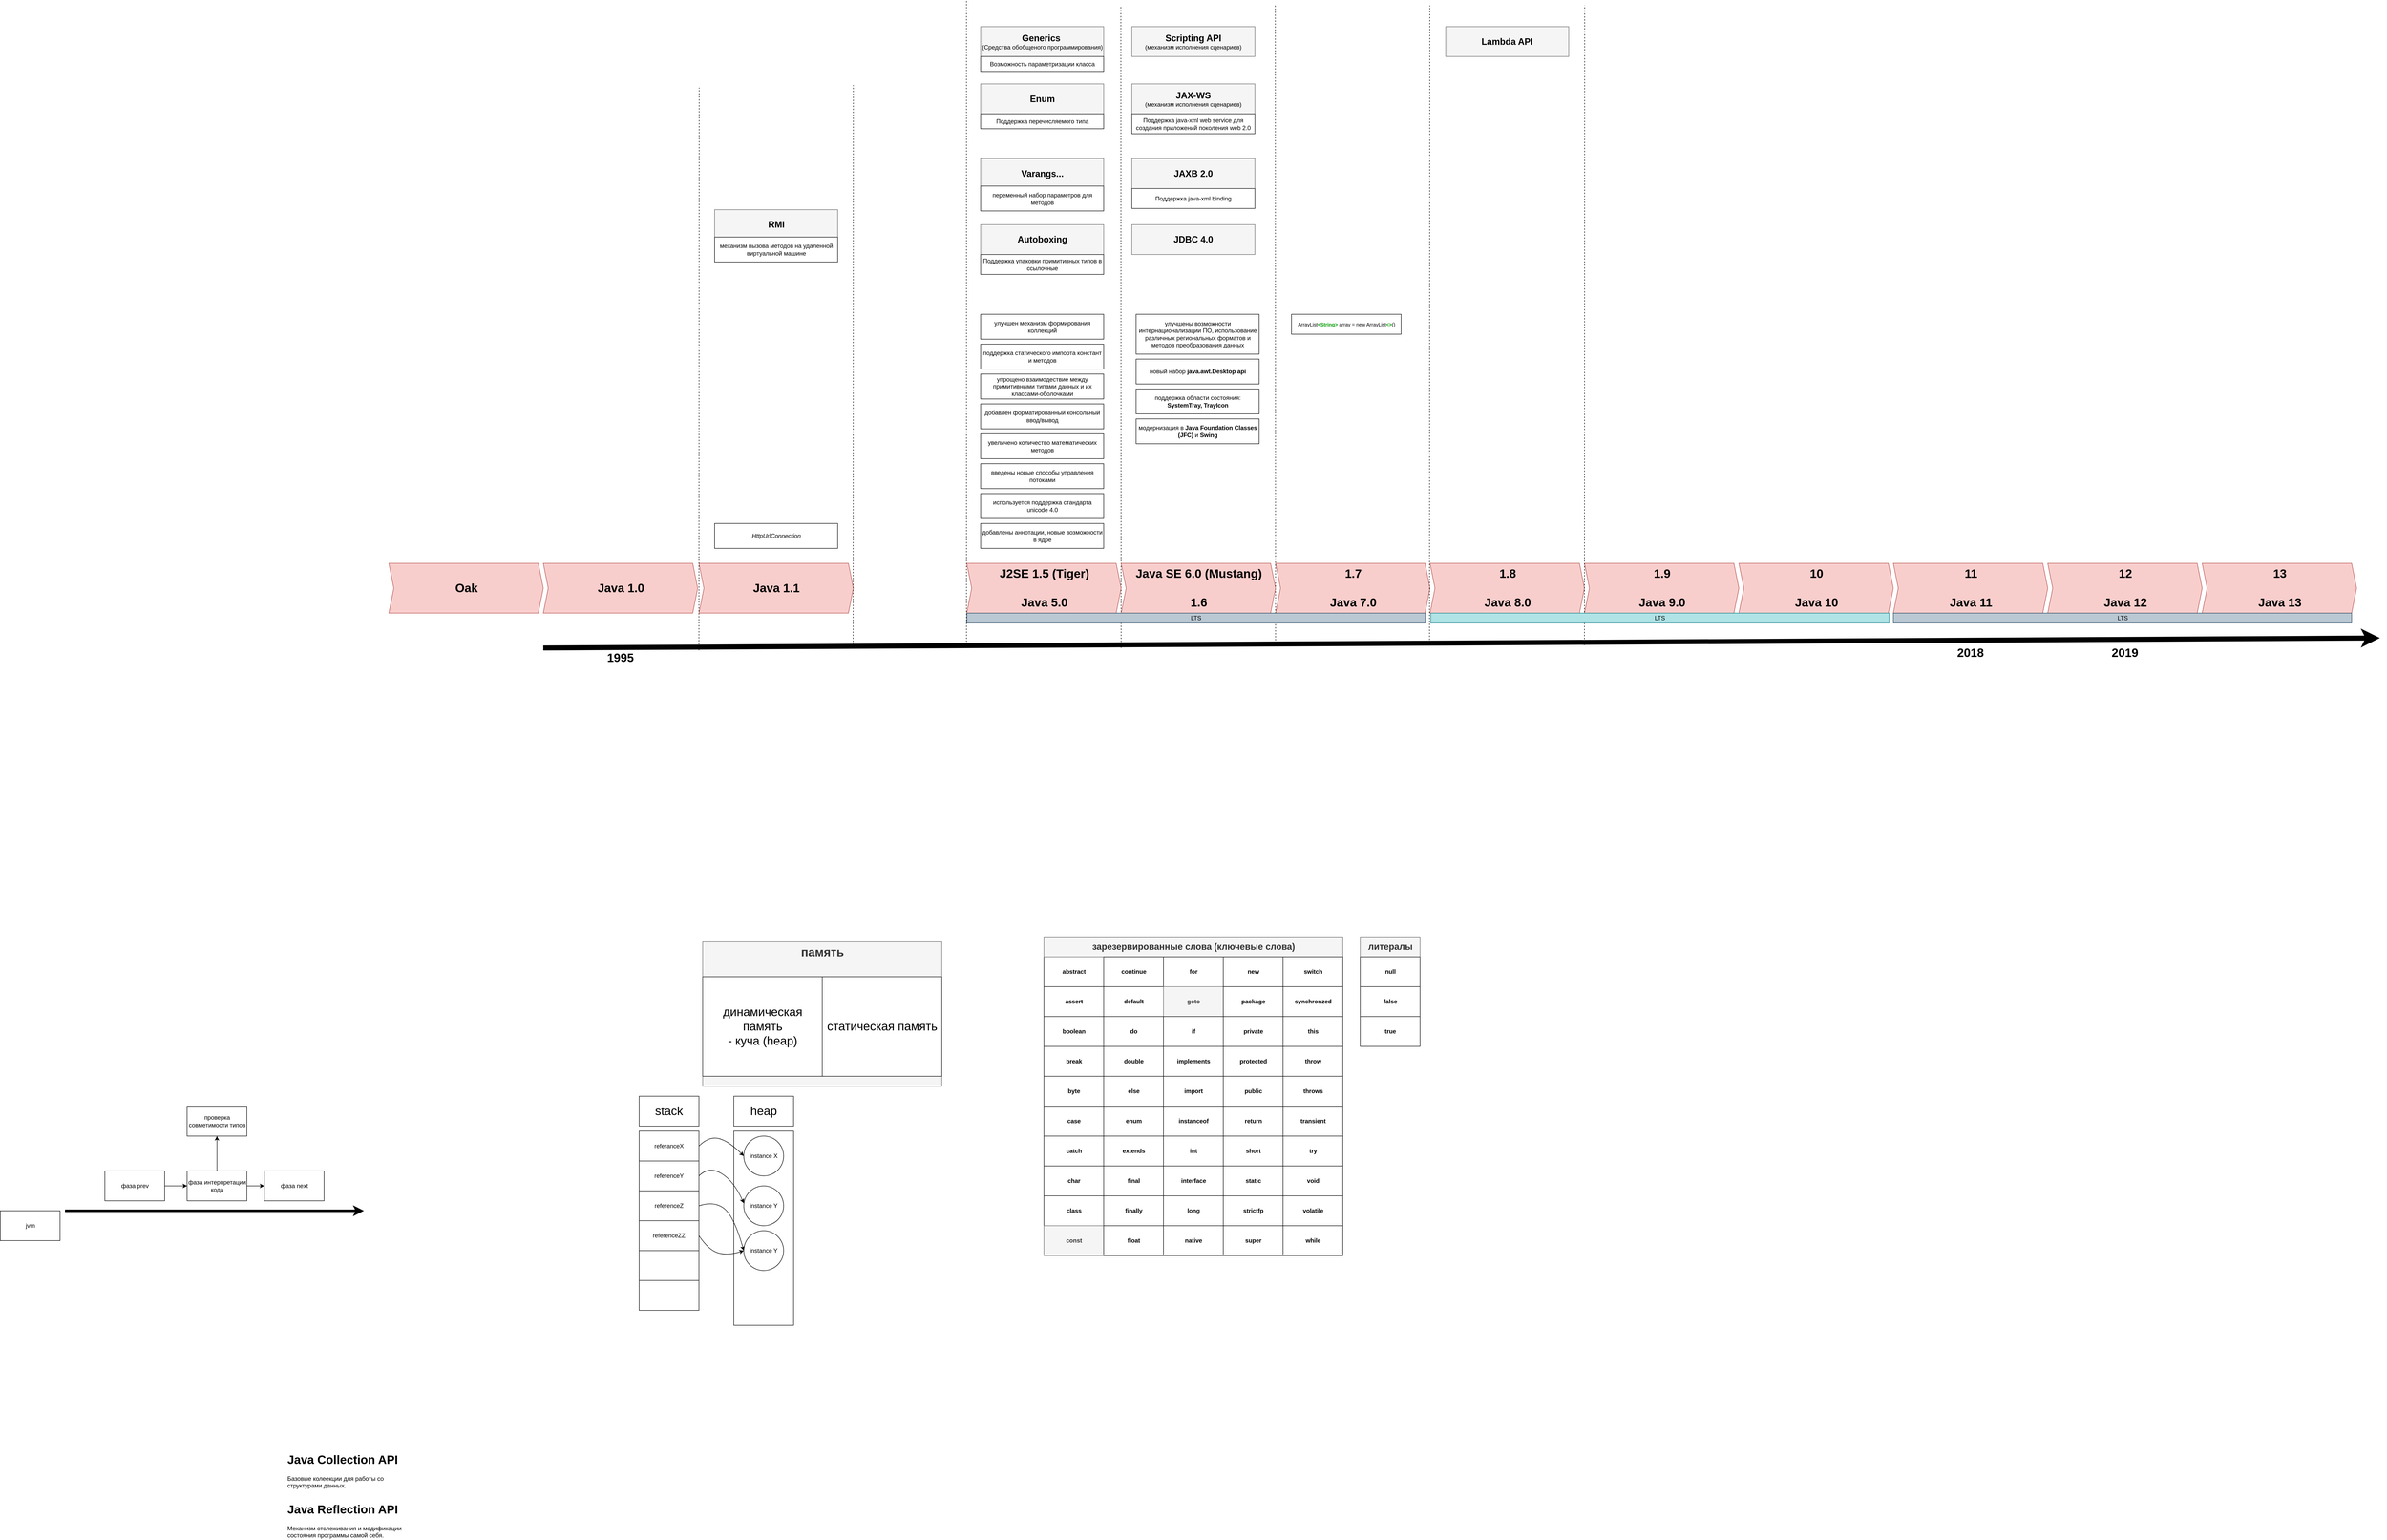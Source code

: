 <mxfile version="10.5.9" type="github"><diagram id="8mum04btYq3lRcXDiM72" name="Page-1"><mxGraphModel dx="4261" dy="2269" grid="1" gridSize="10" guides="1" tooltips="1" connect="1" arrows="1" fold="1" page="1" pageScale="1" pageWidth="1100" pageHeight="850" math="0" shadow="0"><root><mxCell id="0"/><mxCell id="1" parent="0"/><mxCell id="5FjecmDi3CrGirXXyPvW-1" value="&lt;font style=&quot;font-size: 18px&quot;&gt;&lt;b&gt;Generics&lt;/b&gt;&amp;nbsp;&lt;/font&gt;&lt;div&gt;(Средства обобщеного программирования)&lt;/div&gt;" style="rounded=0;whiteSpace=wrap;html=1;fontSize=12;fillColor=#f5f5f5;strokeColor=#666666;" parent="1" vertex="1"><mxGeometry x="-1123.5" y="-1597.5" width="247" height="60" as="geometry"/></mxCell><mxCell id="5FjecmDi3CrGirXXyPvW-2" value="Java 1.0" style="html=1;shadow=0;dashed=0;align=center;verticalAlign=middle;shape=mxgraph.arrows2.arrow;dy=0;dx=10;notch=10;fontSize=24;fillColor=#f8cecc;strokeColor=#b85450;fontStyle=1" parent="1" vertex="1"><mxGeometry x="-2001.5" y="-520" width="310" height="100" as="geometry"/></mxCell><mxCell id="5FjecmDi3CrGirXXyPvW-3" value="1.7&lt;div&gt;&lt;font style=&quot;font-size: 24px&quot;&gt;&lt;br&gt;&lt;/font&gt;&lt;/div&gt;&lt;div&gt;&lt;font style=&quot;font-size: 24px&quot;&gt;Java 7.0&lt;/font&gt;&lt;/div&gt;" style="html=1;shadow=0;dashed=0;align=center;verticalAlign=middle;shape=mxgraph.arrows2.arrow;dy=0;dx=10;notch=10;fontSize=24;fillColor=#f8cecc;strokeColor=#b85450;fontStyle=1" parent="1" vertex="1"><mxGeometry x="-531.5" y="-520" width="310" height="100" as="geometry"/></mxCell><mxCell id="5FjecmDi3CrGirXXyPvW-4" value="1.8&lt;div&gt;&lt;font style=&quot;font-size: 24px&quot;&gt;&lt;br&gt;&lt;/font&gt;&lt;/div&gt;&lt;div&gt;&lt;font style=&quot;font-size: 24px&quot;&gt;Java 8.0&lt;/font&gt;&lt;/div&gt;" style="html=1;shadow=0;dashed=0;align=center;verticalAlign=middle;shape=mxgraph.arrows2.arrow;dy=0;dx=10;notch=10;fontSize=24;fillColor=#f8cecc;strokeColor=#b85450;fontStyle=1" parent="1" vertex="1"><mxGeometry x="-221.5" y="-520" width="310" height="100" as="geometry"/></mxCell><mxCell id="5FjecmDi3CrGirXXyPvW-5" value="1.9&lt;div&gt;&lt;font style=&quot;font-size: 24px&quot;&gt;&lt;br&gt;&lt;/font&gt;&lt;/div&gt;&lt;div&gt;&lt;font style=&quot;font-size: 24px&quot;&gt;Java 9.0&lt;/font&gt;&lt;/div&gt;" style="html=1;shadow=0;dashed=0;align=center;verticalAlign=middle;shape=mxgraph.arrows2.arrow;dy=0;dx=10;notch=10;fontSize=24;fillColor=#f8cecc;strokeColor=#b85450;fontStyle=1" parent="1" vertex="1"><mxGeometry x="88.5" y="-520" width="310" height="100" as="geometry"/></mxCell><mxCell id="5FjecmDi3CrGirXXyPvW-6" value="&lt;span style=&quot;font-size: 10px&quot;&gt;ArrayList&lt;u&gt;&lt;b&gt;&lt;font color=&quot;#009900&quot;&gt;&amp;lt;String&amp;gt;&lt;/font&gt;&lt;/b&gt;&lt;/u&gt; array = new ArrayList&lt;u&gt;&lt;b&gt;&lt;font color=&quot;#009900&quot;&gt;&amp;lt;&amp;gt;&lt;/font&gt;&lt;/b&gt;&lt;/u&gt;()&lt;/span&gt;" style="rounded=0;whiteSpace=wrap;html=1;fontSize=6;fillColor=#ffffff;strokeColor=#000000;" parent="1" vertex="1"><mxGeometry x="-499.5" y="-1020" width="220" height="40" as="geometry"/></mxCell><mxCell id="5FjecmDi3CrGirXXyPvW-7" value="&lt;div&gt;10&lt;/div&gt;&lt;div&gt;&lt;br&gt;&lt;/div&gt;&lt;div&gt;&lt;font style=&quot;font-size: 24px&quot;&gt;Java 10&lt;/font&gt;&lt;/div&gt;" style="html=1;shadow=0;dashed=0;align=center;verticalAlign=middle;shape=mxgraph.arrows2.arrow;dy=0;dx=10;notch=10;fontSize=24;fillColor=#f8cecc;strokeColor=#b85450;fontStyle=1" parent="1" vertex="1"><mxGeometry x="398.5" y="-520" width="310" height="100" as="geometry"/></mxCell><mxCell id="5FjecmDi3CrGirXXyPvW-8" value="&lt;div&gt;11&lt;/div&gt;&lt;div&gt;&lt;font style=&quot;font-size: 24px&quot;&gt;&lt;br&gt;&lt;/font&gt;&lt;/div&gt;&lt;div&gt;&lt;font style=&quot;font-size: 24px&quot;&gt;Java 11&lt;/font&gt;&lt;/div&gt;" style="html=1;shadow=0;dashed=0;align=center;verticalAlign=middle;shape=mxgraph.arrows2.arrow;dy=0;dx=10;notch=10;fontSize=24;fillColor=#f8cecc;strokeColor=#b85450;fontStyle=1" parent="1" vertex="1"><mxGeometry x="708.5" y="-520" width="310" height="100" as="geometry"/></mxCell><mxCell id="5FjecmDi3CrGirXXyPvW-9" value="&lt;div&gt;12&lt;/div&gt;&lt;div&gt;&lt;font style=&quot;font-size: 24px&quot;&gt;&lt;br&gt;&lt;/font&gt;&lt;/div&gt;&lt;div&gt;&lt;font style=&quot;font-size: 24px&quot;&gt;Java 12&lt;/font&gt;&lt;/div&gt;" style="html=1;shadow=0;dashed=0;align=center;verticalAlign=middle;shape=mxgraph.arrows2.arrow;dy=0;dx=10;notch=10;fontSize=24;fillColor=#f8cecc;strokeColor=#b85450;fontStyle=1" parent="1" vertex="1"><mxGeometry x="1018.5" y="-520" width="310" height="100" as="geometry"/></mxCell><mxCell id="5FjecmDi3CrGirXXyPvW-10" value="" style="endArrow=classic;html=1;strokeWidth=10;" parent="1" edge="1"><mxGeometry width="50" height="50" relative="1" as="geometry"><mxPoint x="-2001.5" y="-350" as="sourcePoint"/><mxPoint x="1685.167" y="-370" as="targetPoint"/></mxGeometry></mxCell><mxCell id="5FjecmDi3CrGirXXyPvW-11" value="Oak" style="html=1;shadow=0;dashed=0;align=center;verticalAlign=middle;shape=mxgraph.arrows2.arrow;dy=0;dx=10;notch=10;fontSize=24;fillColor=#f8cecc;strokeColor=#b85450;fontStyle=1" parent="1" vertex="1"><mxGeometry x="-2311.5" y="-520" width="310" height="100" as="geometry"/></mxCell><mxCell id="5FjecmDi3CrGirXXyPvW-12" value="1995" style="text;html=1;strokeColor=none;fillColor=none;align=center;verticalAlign=middle;whiteSpace=wrap;rounded=0;fontSize=24;fontStyle=1" parent="1" vertex="1"><mxGeometry x="-1884" y="-350" width="75" height="40" as="geometry"/></mxCell><mxCell id="5FjecmDi3CrGirXXyPvW-13" value="2018" style="text;html=1;strokeColor=none;fillColor=none;align=center;verticalAlign=middle;whiteSpace=wrap;rounded=0;fontSize=24;fontStyle=1" parent="1" vertex="1"><mxGeometry x="826.034" y="-360" width="75" height="40" as="geometry"/></mxCell><mxCell id="5FjecmDi3CrGirXXyPvW-14" value="&lt;div&gt;13&lt;/div&gt;&lt;div&gt;&lt;font style=&quot;font-size: 24px&quot;&gt;&lt;br&gt;&lt;/font&gt;&lt;/div&gt;&lt;div&gt;&lt;font style=&quot;font-size: 24px&quot;&gt;Java 13&lt;/font&gt;&lt;/div&gt;" style="html=1;shadow=0;dashed=0;align=center;verticalAlign=middle;shape=mxgraph.arrows2.arrow;dy=0;dx=10;notch=10;fontSize=24;fillColor=#f8cecc;strokeColor=#b85450;fontStyle=1" parent="1" vertex="1"><mxGeometry x="1328.5" y="-520" width="310" height="100" as="geometry"/></mxCell><mxCell id="5FjecmDi3CrGirXXyPvW-15" value="память" style="rounded=0;whiteSpace=wrap;html=1;fontSize=24;verticalAlign=top;fillColor=#f5f5f5;strokeColor=#666666;fontColor=#333333;fontStyle=1" parent="1" vertex="1"><mxGeometry x="-1681.5" y="240" width="480" height="290" as="geometry"/></mxCell><mxCell id="5FjecmDi3CrGirXXyPvW-16" value="динамическая память&lt;br&gt;- куча (heap)&lt;br&gt;" style="rounded=0;whiteSpace=wrap;html=1;fontSize=24;" parent="1" vertex="1"><mxGeometry x="-1681.5" y="310" width="240" height="200" as="geometry"/></mxCell><mxCell id="5FjecmDi3CrGirXXyPvW-17" value="статическая память" style="rounded=0;whiteSpace=wrap;html=1;fontSize=24;" parent="1" vertex="1"><mxGeometry x="-1441.5" y="310" width="240" height="200" as="geometry"/></mxCell><mxCell id="5FjecmDi3CrGirXXyPvW-18" value="heap" style="rounded=0;whiteSpace=wrap;html=1;fontSize=24;" parent="1" vertex="1"><mxGeometry x="-1619" y="550" width="120" height="60" as="geometry"/></mxCell><mxCell id="5FjecmDi3CrGirXXyPvW-19" value="stack" style="rounded=0;whiteSpace=wrap;html=1;fontSize=24;" parent="1" vertex="1"><mxGeometry x="-1809" y="550" width="120" height="60" as="geometry"/></mxCell><mxCell id="5FjecmDi3CrGirXXyPvW-20" value="referanceX" style="rounded=0;whiteSpace=wrap;html=1;fontSize=12;" parent="1" vertex="1"><mxGeometry x="-1809" y="620" width="120" height="60" as="geometry"/></mxCell><mxCell id="5FjecmDi3CrGirXXyPvW-21" value="referenceY" style="rounded=0;whiteSpace=wrap;html=1;fontSize=12;" parent="1" vertex="1"><mxGeometry x="-1809" y="680" width="120" height="60" as="geometry"/></mxCell><mxCell id="5FjecmDi3CrGirXXyPvW-22" value="referenceZ" style="rounded=0;whiteSpace=wrap;html=1;fontSize=12;" parent="1" vertex="1"><mxGeometry x="-1809" y="740" width="120" height="60" as="geometry"/></mxCell><mxCell id="5FjecmDi3CrGirXXyPvW-23" value="referenceZZ" style="rounded=0;whiteSpace=wrap;html=1;fontSize=12;" parent="1" vertex="1"><mxGeometry x="-1809" y="800" width="120" height="60" as="geometry"/></mxCell><mxCell id="5FjecmDi3CrGirXXyPvW-24" value="" style="rounded=0;whiteSpace=wrap;html=1;fontSize=12;" parent="1" vertex="1"><mxGeometry x="-1809" y="860" width="120" height="60" as="geometry"/></mxCell><mxCell id="5FjecmDi3CrGirXXyPvW-25" value="" style="rounded=0;whiteSpace=wrap;html=1;fontSize=24;" parent="1" vertex="1"><mxGeometry x="-1619" y="620" width="120" height="390" as="geometry"/></mxCell><mxCell id="5FjecmDi3CrGirXXyPvW-26" value="instance X" style="ellipse;whiteSpace=wrap;html=1;aspect=fixed;fontSize=12;" parent="1" vertex="1"><mxGeometry x="-1599" y="630" width="80" height="80" as="geometry"/></mxCell><mxCell id="5FjecmDi3CrGirXXyPvW-27" value="" style="curved=1;endArrow=classic;html=1;strokeWidth=1;fontSize=12;exitX=1;exitY=0.5;entryX=0;entryY=0.5;" parent="1" source="5FjecmDi3CrGirXXyPvW-20" target="5FjecmDi3CrGirXXyPvW-26" edge="1"><mxGeometry width="50" height="50" relative="1" as="geometry"><mxPoint x="-1919" y="700" as="sourcePoint"/><mxPoint x="-1869" y="650" as="targetPoint"/><Array as="points"><mxPoint x="-1669" y="630"/><mxPoint x="-1629" y="640"/></Array></mxGeometry></mxCell><mxCell id="5FjecmDi3CrGirXXyPvW-28" value="instance Y" style="ellipse;whiteSpace=wrap;html=1;aspect=fixed;fontSize=12;" parent="1" vertex="1"><mxGeometry x="-1599" y="730" width="80" height="80" as="geometry"/></mxCell><mxCell id="5FjecmDi3CrGirXXyPvW-29" value="" style="curved=1;endArrow=classic;html=1;strokeWidth=1;fontSize=12;entryX=0.001;entryY=0.435;exitX=1;exitY=0.5;entryPerimeter=0;" parent="1" source="5FjecmDi3CrGirXXyPvW-21" target="5FjecmDi3CrGirXXyPvW-28" edge="1"><mxGeometry width="50" height="50" relative="1" as="geometry"><mxPoint x="-1678.952" y="730" as="sourcePoint"/><mxPoint x="-1588.952" y="750" as="targetPoint"/><Array as="points"><mxPoint x="-1669" y="690"/><mxPoint x="-1619" y="720"/></Array></mxGeometry></mxCell><mxCell id="5FjecmDi3CrGirXXyPvW-30" value="instance Y" style="ellipse;whiteSpace=wrap;html=1;aspect=fixed;fontSize=12;" parent="1" vertex="1"><mxGeometry x="-1599" y="820" width="80" height="80" as="geometry"/></mxCell><mxCell id="5FjecmDi3CrGirXXyPvW-31" value="" style="curved=1;endArrow=classic;html=1;strokeWidth=1;fontSize=12;entryX=0;entryY=0.5;exitX=1;exitY=0.5;" parent="1" source="5FjecmDi3CrGirXXyPvW-22" target="5FjecmDi3CrGirXXyPvW-30" edge="1"><mxGeometry width="50" height="50" relative="1" as="geometry"><mxPoint x="-1679" y="810" as="sourcePoint"/><mxPoint x="-1589" y="864.667" as="targetPoint"/><Array as="points"><mxPoint x="-1659" y="760"/><mxPoint x="-1619" y="790"/></Array></mxGeometry></mxCell><mxCell id="5FjecmDi3CrGirXXyPvW-32" value="" style="rounded=0;whiteSpace=wrap;html=1;fontSize=12;" parent="1" vertex="1"><mxGeometry x="-1809" y="920" width="120" height="60" as="geometry"/></mxCell><mxCell id="5FjecmDi3CrGirXXyPvW-33" value="" style="curved=1;endArrow=classic;html=1;strokeWidth=1;fontSize=12;entryX=0;entryY=0.5;exitX=1;exitY=0.5;" parent="1" source="5FjecmDi3CrGirXXyPvW-23" target="5FjecmDi3CrGirXXyPvW-30" edge="1"><mxGeometry width="50" height="50" relative="1" as="geometry"><mxPoint x="-1699" y="850" as="sourcePoint"/><mxPoint x="-1609" y="940" as="targetPoint"/><Array as="points"><mxPoint x="-1669" y="860"/><mxPoint x="-1629" y="870"/></Array></mxGeometry></mxCell><mxCell id="5FjecmDi3CrGirXXyPvW-34" style="edgeStyle=orthogonalEdgeStyle;rounded=0;html=1;exitX=0.5;exitY=0;entryX=0.5;entryY=1;jettySize=auto;orthogonalLoop=1;strokeWidth=1;fontSize=12;" parent="1" source="5FjecmDi3CrGirXXyPvW-36" target="5FjecmDi3CrGirXXyPvW-37" edge="1"><mxGeometry relative="1" as="geometry"/></mxCell><mxCell id="5FjecmDi3CrGirXXyPvW-35" style="edgeStyle=orthogonalEdgeStyle;rounded=0;html=1;exitX=1;exitY=0.5;entryX=0;entryY=0.5;jettySize=auto;orthogonalLoop=1;strokeWidth=1;fontSize=12;" parent="1" source="5FjecmDi3CrGirXXyPvW-36" target="5FjecmDi3CrGirXXyPvW-40" edge="1"><mxGeometry relative="1" as="geometry"/></mxCell><mxCell id="5FjecmDi3CrGirXXyPvW-36" value="фаза интерпретации кода" style="rounded=0;whiteSpace=wrap;html=1;fontSize=12;" parent="1" vertex="1"><mxGeometry x="-2716.5" y="700" width="120" height="60" as="geometry"/></mxCell><mxCell id="5FjecmDi3CrGirXXyPvW-37" value="проверка совметимости типов" style="rounded=0;whiteSpace=wrap;html=1;fontSize=12;" parent="1" vertex="1"><mxGeometry x="-2716.5" y="570" width="120" height="60" as="geometry"/></mxCell><mxCell id="5FjecmDi3CrGirXXyPvW-38" style="edgeStyle=orthogonalEdgeStyle;rounded=0;html=1;exitX=1;exitY=0.5;entryX=0;entryY=0.5;jettySize=auto;orthogonalLoop=1;strokeWidth=1;fontSize=12;" parent="1" source="5FjecmDi3CrGirXXyPvW-39" target="5FjecmDi3CrGirXXyPvW-36" edge="1"><mxGeometry relative="1" as="geometry"/></mxCell><mxCell id="5FjecmDi3CrGirXXyPvW-39" value="фаза prev" style="rounded=0;whiteSpace=wrap;html=1;fontSize=12;" parent="1" vertex="1"><mxGeometry x="-2881.5" y="700" width="120" height="60" as="geometry"/></mxCell><mxCell id="5FjecmDi3CrGirXXyPvW-40" value="фаза next" style="rounded=0;whiteSpace=wrap;html=1;fontSize=12;" parent="1" vertex="1"><mxGeometry x="-2561.5" y="700" width="120" height="60" as="geometry"/></mxCell><mxCell id="5FjecmDi3CrGirXXyPvW-41" value="" style="endArrow=classic;html=1;strokeWidth=5;fontSize=12;" parent="1" edge="1"><mxGeometry width="50" height="50" relative="1" as="geometry"><mxPoint x="-2961.5" y="780" as="sourcePoint"/><mxPoint x="-2361.5" y="780" as="targetPoint"/></mxGeometry></mxCell><mxCell id="5FjecmDi3CrGirXXyPvW-42" value="jvm" style="rounded=0;whiteSpace=wrap;html=1;fontSize=12;" parent="1" vertex="1"><mxGeometry x="-3091.5" y="780" width="120" height="60" as="geometry"/></mxCell><mxCell id="5FjecmDi3CrGirXXyPvW-43" value="abstract" style="rounded=0;whiteSpace=wrap;html=1;fontSize=12;fontStyle=1" parent="1" vertex="1"><mxGeometry x="-996.5" y="270" width="120" height="60" as="geometry"/></mxCell><mxCell id="5FjecmDi3CrGirXXyPvW-44" value="зарезервированные слова (ключевые слова)" style="text;html=1;strokeColor=#666666;fillColor=#f5f5f5;align=center;verticalAlign=middle;whiteSpace=wrap;rounded=0;fontSize=18;fontStyle=1;fontColor=#333333;" parent="1" vertex="1"><mxGeometry x="-996.5" y="230" width="600" height="40" as="geometry"/></mxCell><mxCell id="5FjecmDi3CrGirXXyPvW-45" value="assert" style="rounded=0;whiteSpace=wrap;html=1;fontSize=12;fontStyle=1" parent="1" vertex="1"><mxGeometry x="-996.5" y="330" width="120" height="60" as="geometry"/></mxCell><mxCell id="5FjecmDi3CrGirXXyPvW-46" value="boolean" style="rounded=0;whiteSpace=wrap;html=1;fontSize=12;fontStyle=1" parent="1" vertex="1"><mxGeometry x="-996.5" y="390" width="120" height="60" as="geometry"/></mxCell><mxCell id="5FjecmDi3CrGirXXyPvW-47" value="break" style="rounded=0;whiteSpace=wrap;html=1;fontSize=12;fontStyle=1" parent="1" vertex="1"><mxGeometry x="-996.5" y="450" width="120" height="60" as="geometry"/></mxCell><mxCell id="5FjecmDi3CrGirXXyPvW-48" value="byte" style="rounded=0;whiteSpace=wrap;html=1;fontSize=12;fontStyle=1" parent="1" vertex="1"><mxGeometry x="-996.5" y="510" width="120" height="60" as="geometry"/></mxCell><mxCell id="5FjecmDi3CrGirXXyPvW-49" value="case" style="rounded=0;whiteSpace=wrap;html=1;fontSize=12;fontStyle=1" parent="1" vertex="1"><mxGeometry x="-996.5" y="570" width="120" height="60" as="geometry"/></mxCell><mxCell id="5FjecmDi3CrGirXXyPvW-50" value="catch" style="rounded=0;whiteSpace=wrap;html=1;fontSize=12;fontStyle=1" parent="1" vertex="1"><mxGeometry x="-996.5" y="630" width="120" height="60" as="geometry"/></mxCell><mxCell id="5FjecmDi3CrGirXXyPvW-51" value="char" style="rounded=0;whiteSpace=wrap;html=1;fontSize=12;fontStyle=1" parent="1" vertex="1"><mxGeometry x="-996.5" y="690" width="120" height="60" as="geometry"/></mxCell><mxCell id="5FjecmDi3CrGirXXyPvW-52" value="class" style="rounded=0;whiteSpace=wrap;html=1;fontSize=12;fontStyle=1" parent="1" vertex="1"><mxGeometry x="-996.5" y="750" width="120" height="60" as="geometry"/></mxCell><mxCell id="5FjecmDi3CrGirXXyPvW-53" value="const" style="rounded=0;whiteSpace=wrap;html=1;fontSize=12;fontStyle=1;fillColor=#f5f5f5;strokeColor=#666666;fontColor=#333333;" parent="1" vertex="1"><mxGeometry x="-996.5" y="810" width="120" height="60" as="geometry"/></mxCell><mxCell id="5FjecmDi3CrGirXXyPvW-54" value="continue" style="rounded=0;whiteSpace=wrap;html=1;fontSize=12;fontStyle=1" parent="1" vertex="1"><mxGeometry x="-876.5" y="270" width="120" height="60" as="geometry"/></mxCell><mxCell id="5FjecmDi3CrGirXXyPvW-55" value="default" style="rounded=0;whiteSpace=wrap;html=1;fontSize=12;fontStyle=1" parent="1" vertex="1"><mxGeometry x="-876.5" y="330" width="120" height="60" as="geometry"/></mxCell><mxCell id="5FjecmDi3CrGirXXyPvW-56" value="do" style="rounded=0;whiteSpace=wrap;html=1;fontSize=12;fontStyle=1" parent="1" vertex="1"><mxGeometry x="-876.5" y="390" width="120" height="60" as="geometry"/></mxCell><mxCell id="5FjecmDi3CrGirXXyPvW-57" value="double" style="rounded=0;whiteSpace=wrap;html=1;fontSize=12;fontStyle=1" parent="1" vertex="1"><mxGeometry x="-876.5" y="450" width="120" height="60" as="geometry"/></mxCell><mxCell id="5FjecmDi3CrGirXXyPvW-58" value="else" style="rounded=0;whiteSpace=wrap;html=1;fontSize=12;fontStyle=1" parent="1" vertex="1"><mxGeometry x="-876.5" y="510" width="120" height="60" as="geometry"/></mxCell><mxCell id="5FjecmDi3CrGirXXyPvW-59" value="enum" style="rounded=0;whiteSpace=wrap;html=1;fontSize=12;fontStyle=1" parent="1" vertex="1"><mxGeometry x="-876.5" y="570" width="120" height="60" as="geometry"/></mxCell><mxCell id="5FjecmDi3CrGirXXyPvW-60" value="extends" style="rounded=0;whiteSpace=wrap;html=1;fontSize=12;fontStyle=1" parent="1" vertex="1"><mxGeometry x="-876.5" y="630" width="120" height="60" as="geometry"/></mxCell><mxCell id="5FjecmDi3CrGirXXyPvW-61" value="final" style="rounded=0;whiteSpace=wrap;html=1;fontSize=12;fontStyle=1" parent="1" vertex="1"><mxGeometry x="-876.5" y="690" width="120" height="60" as="geometry"/></mxCell><mxCell id="5FjecmDi3CrGirXXyPvW-62" value="finally" style="rounded=0;whiteSpace=wrap;html=1;fontSize=12;fontStyle=1" parent="1" vertex="1"><mxGeometry x="-876.5" y="750" width="120" height="60" as="geometry"/></mxCell><mxCell id="5FjecmDi3CrGirXXyPvW-63" value="float" style="rounded=0;whiteSpace=wrap;html=1;fontSize=12;fontStyle=1" parent="1" vertex="1"><mxGeometry x="-876.5" y="810" width="120" height="60" as="geometry"/></mxCell><mxCell id="5FjecmDi3CrGirXXyPvW-64" value="for" style="rounded=0;whiteSpace=wrap;html=1;fontSize=12;fontStyle=1" parent="1" vertex="1"><mxGeometry x="-756.5" y="270" width="120" height="60" as="geometry"/></mxCell><mxCell id="5FjecmDi3CrGirXXyPvW-65" value="goto" style="rounded=0;whiteSpace=wrap;html=1;fontSize=12;fontStyle=1;fillColor=#f5f5f5;strokeColor=#666666;fontColor=#333333;" parent="1" vertex="1"><mxGeometry x="-756.5" y="330" width="120" height="60" as="geometry"/></mxCell><mxCell id="5FjecmDi3CrGirXXyPvW-66" value="if" style="rounded=0;whiteSpace=wrap;html=1;fontSize=12;fontStyle=1" parent="1" vertex="1"><mxGeometry x="-756.5" y="390" width="120" height="60" as="geometry"/></mxCell><mxCell id="5FjecmDi3CrGirXXyPvW-67" value="implements" style="rounded=0;whiteSpace=wrap;html=1;fontSize=12;fontStyle=1" parent="1" vertex="1"><mxGeometry x="-756.5" y="450" width="120" height="60" as="geometry"/></mxCell><mxCell id="5FjecmDi3CrGirXXyPvW-68" value="import" style="rounded=0;whiteSpace=wrap;html=1;fontSize=12;fontStyle=1" parent="1" vertex="1"><mxGeometry x="-756.5" y="510" width="120" height="60" as="geometry"/></mxCell><mxCell id="5FjecmDi3CrGirXXyPvW-69" value="instanceof" style="rounded=0;whiteSpace=wrap;html=1;fontSize=12;fontStyle=1" parent="1" vertex="1"><mxGeometry x="-756.5" y="570" width="120" height="60" as="geometry"/></mxCell><mxCell id="5FjecmDi3CrGirXXyPvW-70" value="int" style="rounded=0;whiteSpace=wrap;html=1;fontSize=12;fontStyle=1" parent="1" vertex="1"><mxGeometry x="-756.5" y="630" width="120" height="60" as="geometry"/></mxCell><mxCell id="5FjecmDi3CrGirXXyPvW-71" value="interface" style="rounded=0;whiteSpace=wrap;html=1;fontSize=12;fontStyle=1" parent="1" vertex="1"><mxGeometry x="-756.5" y="690" width="120" height="60" as="geometry"/></mxCell><mxCell id="5FjecmDi3CrGirXXyPvW-72" value="long" style="rounded=0;whiteSpace=wrap;html=1;fontSize=12;fontStyle=1" parent="1" vertex="1"><mxGeometry x="-756.5" y="750" width="120" height="60" as="geometry"/></mxCell><mxCell id="5FjecmDi3CrGirXXyPvW-73" value="native" style="rounded=0;whiteSpace=wrap;html=1;fontSize=12;fontStyle=1" parent="1" vertex="1"><mxGeometry x="-756.5" y="810" width="120" height="60" as="geometry"/></mxCell><mxCell id="5FjecmDi3CrGirXXyPvW-74" value="new" style="rounded=0;whiteSpace=wrap;html=1;fontSize=12;fontStyle=1" parent="1" vertex="1"><mxGeometry x="-636.5" y="270" width="120" height="60" as="geometry"/></mxCell><mxCell id="5FjecmDi3CrGirXXyPvW-75" value="package" style="rounded=0;whiteSpace=wrap;html=1;fontSize=12;fontStyle=1" parent="1" vertex="1"><mxGeometry x="-636.5" y="330" width="120" height="60" as="geometry"/></mxCell><mxCell id="5FjecmDi3CrGirXXyPvW-76" value="private" style="rounded=0;whiteSpace=wrap;html=1;fontSize=12;fontStyle=1" parent="1" vertex="1"><mxGeometry x="-636.5" y="390" width="120" height="60" as="geometry"/></mxCell><mxCell id="5FjecmDi3CrGirXXyPvW-77" value="protected" style="rounded=0;whiteSpace=wrap;html=1;fontSize=12;fontStyle=1" parent="1" vertex="1"><mxGeometry x="-636.5" y="450" width="120" height="60" as="geometry"/></mxCell><mxCell id="5FjecmDi3CrGirXXyPvW-78" value="public" style="rounded=0;whiteSpace=wrap;html=1;fontSize=12;fontStyle=1" parent="1" vertex="1"><mxGeometry x="-636.5" y="510" width="120" height="60" as="geometry"/></mxCell><mxCell id="5FjecmDi3CrGirXXyPvW-79" value="return" style="rounded=0;whiteSpace=wrap;html=1;fontSize=12;fontStyle=1" parent="1" vertex="1"><mxGeometry x="-636.5" y="570" width="120" height="60" as="geometry"/></mxCell><mxCell id="5FjecmDi3CrGirXXyPvW-80" value="short" style="rounded=0;whiteSpace=wrap;html=1;fontSize=12;fontStyle=1" parent="1" vertex="1"><mxGeometry x="-636.5" y="630" width="120" height="60" as="geometry"/></mxCell><mxCell id="5FjecmDi3CrGirXXyPvW-81" value="static" style="rounded=0;whiteSpace=wrap;html=1;fontSize=12;fontStyle=1" parent="1" vertex="1"><mxGeometry x="-636.5" y="690" width="120" height="60" as="geometry"/></mxCell><mxCell id="5FjecmDi3CrGirXXyPvW-82" value="strictfp" style="rounded=0;whiteSpace=wrap;html=1;fontSize=12;fontStyle=1" parent="1" vertex="1"><mxGeometry x="-636.5" y="750" width="120" height="60" as="geometry"/></mxCell><mxCell id="5FjecmDi3CrGirXXyPvW-83" value="super" style="rounded=0;whiteSpace=wrap;html=1;fontSize=12;fontStyle=1" parent="1" vertex="1"><mxGeometry x="-636.5" y="810" width="120" height="60" as="geometry"/></mxCell><mxCell id="5FjecmDi3CrGirXXyPvW-84" value="switch" style="rounded=0;whiteSpace=wrap;html=1;fontSize=12;fontStyle=1" parent="1" vertex="1"><mxGeometry x="-516.5" y="270" width="120" height="60" as="geometry"/></mxCell><mxCell id="5FjecmDi3CrGirXXyPvW-85" value="synchronzed" style="rounded=0;whiteSpace=wrap;html=1;fontSize=12;fontStyle=1" parent="1" vertex="1"><mxGeometry x="-516.5" y="330" width="120" height="60" as="geometry"/></mxCell><mxCell id="5FjecmDi3CrGirXXyPvW-86" value="this" style="rounded=0;whiteSpace=wrap;html=1;fontSize=12;fontStyle=1" parent="1" vertex="1"><mxGeometry x="-516.5" y="390" width="120" height="60" as="geometry"/></mxCell><mxCell id="5FjecmDi3CrGirXXyPvW-87" value="throw" style="rounded=0;whiteSpace=wrap;html=1;fontSize=12;fontStyle=1" parent="1" vertex="1"><mxGeometry x="-516.5" y="450" width="120" height="60" as="geometry"/></mxCell><mxCell id="5FjecmDi3CrGirXXyPvW-88" value="throws" style="rounded=0;whiteSpace=wrap;html=1;fontSize=12;fontStyle=1" parent="1" vertex="1"><mxGeometry x="-516.5" y="510" width="120" height="60" as="geometry"/></mxCell><mxCell id="5FjecmDi3CrGirXXyPvW-89" value="transient" style="rounded=0;whiteSpace=wrap;html=1;fontSize=12;fontStyle=1" parent="1" vertex="1"><mxGeometry x="-516.5" y="570" width="120" height="60" as="geometry"/></mxCell><mxCell id="5FjecmDi3CrGirXXyPvW-90" value="try" style="rounded=0;whiteSpace=wrap;html=1;fontSize=12;fontStyle=1" parent="1" vertex="1"><mxGeometry x="-516.5" y="630" width="120" height="60" as="geometry"/></mxCell><mxCell id="5FjecmDi3CrGirXXyPvW-91" value="void" style="rounded=0;whiteSpace=wrap;html=1;fontSize=12;fontStyle=1" parent="1" vertex="1"><mxGeometry x="-516.5" y="690" width="120" height="60" as="geometry"/></mxCell><mxCell id="5FjecmDi3CrGirXXyPvW-92" value="volatile" style="rounded=0;whiteSpace=wrap;html=1;fontSize=12;fontStyle=1" parent="1" vertex="1"><mxGeometry x="-516.5" y="750" width="120" height="60" as="geometry"/></mxCell><mxCell id="5FjecmDi3CrGirXXyPvW-93" value="while" style="rounded=0;whiteSpace=wrap;html=1;fontSize=12;fontStyle=1" parent="1" vertex="1"><mxGeometry x="-516.5" y="810" width="120" height="60" as="geometry"/></mxCell><mxCell id="5FjecmDi3CrGirXXyPvW-94" value="литералы" style="text;html=1;strokeColor=#666666;fillColor=#f5f5f5;align=center;verticalAlign=middle;whiteSpace=wrap;rounded=0;fontSize=18;fontStyle=1;fontColor=#333333;" parent="1" vertex="1"><mxGeometry x="-361.5" y="230" width="120" height="40" as="geometry"/></mxCell><mxCell id="5FjecmDi3CrGirXXyPvW-95" value="null" style="rounded=0;whiteSpace=wrap;html=1;fontSize=12;fontStyle=1" parent="1" vertex="1"><mxGeometry x="-361.5" y="270" width="120" height="60" as="geometry"/></mxCell><mxCell id="5FjecmDi3CrGirXXyPvW-96" value="false" style="rounded=0;whiteSpace=wrap;html=1;fontSize=12;fontStyle=1" parent="1" vertex="1"><mxGeometry x="-361.5" y="330" width="120" height="60" as="geometry"/></mxCell><mxCell id="5FjecmDi3CrGirXXyPvW-97" value="true" style="rounded=0;whiteSpace=wrap;html=1;fontSize=12;fontStyle=1" parent="1" vertex="1"><mxGeometry x="-361.5" y="390" width="120" height="60" as="geometry"/></mxCell><mxCell id="5FjecmDi3CrGirXXyPvW-98" value="Возможность параметризации класса" style="rounded=0;whiteSpace=wrap;html=1;fontSize=12;" parent="1" vertex="1"><mxGeometry x="-1123.5" y="-1537.5" width="247" height="30" as="geometry"/></mxCell><mxCell id="5FjecmDi3CrGirXXyPvW-99" value="&lt;span style=&quot;font-size: 18px&quot;&gt;&lt;b&gt;Enum&lt;br&gt;&lt;/b&gt;&lt;/span&gt;" style="rounded=0;whiteSpace=wrap;html=1;fontSize=12;fillColor=#f5f5f5;strokeColor=#666666;" parent="1" vertex="1"><mxGeometry x="-1123.5" y="-1482.5" width="247" height="60" as="geometry"/></mxCell><mxCell id="5FjecmDi3CrGirXXyPvW-100" value="Поддержка перечисляемого типа" style="rounded=0;whiteSpace=wrap;html=1;fontSize=12;" parent="1" vertex="1"><mxGeometry x="-1123.5" y="-1422.5" width="247" height="30" as="geometry"/></mxCell><mxCell id="5FjecmDi3CrGirXXyPvW-101" value="" style="endArrow=none;dashed=1;html=1;strokeWidth=1;fontSize=5;" parent="1" edge="1"><mxGeometry width="50" height="50" relative="1" as="geometry"><mxPoint x="-1152" y="-350" as="sourcePoint"/><mxPoint x="-1152" y="-1650" as="targetPoint"/></mxGeometry></mxCell><mxCell id="5FjecmDi3CrGirXXyPvW-102" value="" style="endArrow=none;dashed=1;html=1;strokeWidth=1;fontSize=5;" parent="1" edge="1"><mxGeometry width="50" height="50" relative="1" as="geometry"><mxPoint x="-841.5" y="-350" as="sourcePoint"/><mxPoint x="-842" y="-1640" as="targetPoint"/></mxGeometry></mxCell><mxCell id="5FjecmDi3CrGirXXyPvW-103" value="упрощено взаимодествие между примитивными типами данных и их классами-оболочками" style="rounded=0;whiteSpace=wrap;html=1;fontSize=12;" parent="1" vertex="1"><mxGeometry x="-1123.5" y="-900" width="247" height="50" as="geometry"/></mxCell><mxCell id="5FjecmDi3CrGirXXyPvW-104" value="&lt;span style=&quot;font-size: 18px&quot;&gt;&lt;b&gt;Varangs...&lt;br&gt;&lt;/b&gt;&lt;/span&gt;" style="rounded=0;whiteSpace=wrap;html=1;fontSize=12;fillColor=#f5f5f5;strokeColor=#666666;" parent="1" vertex="1"><mxGeometry x="-1123.5" y="-1332.5" width="247" height="60" as="geometry"/></mxCell><mxCell id="5FjecmDi3CrGirXXyPvW-105" value="переменный набор параметров для методов" style="rounded=0;whiteSpace=wrap;html=1;fontSize=12;" parent="1" vertex="1"><mxGeometry x="-1123.5" y="-1277.5" width="247" height="50" as="geometry"/></mxCell><mxCell id="5FjecmDi3CrGirXXyPvW-106" value="поддержка статического импорта констант и методов" style="rounded=0;whiteSpace=wrap;html=1;fontSize=12;" parent="1" vertex="1"><mxGeometry x="-1123.5" y="-960" width="247" height="50" as="geometry"/></mxCell><mxCell id="5FjecmDi3CrGirXXyPvW-107" value="улучшен механизм формирования коллекций" style="rounded=0;whiteSpace=wrap;html=1;fontSize=12;" parent="1" vertex="1"><mxGeometry x="-1123.5" y="-1020" width="247" height="50" as="geometry"/></mxCell><mxCell id="5FjecmDi3CrGirXXyPvW-108" value="добавлен форматированный консольный ввод/вывод" style="rounded=0;whiteSpace=wrap;html=1;fontSize=12;" parent="1" vertex="1"><mxGeometry x="-1123.5" y="-840" width="247" height="50" as="geometry"/></mxCell><mxCell id="5FjecmDi3CrGirXXyPvW-109" value="увеличено количество математических методов" style="rounded=0;whiteSpace=wrap;html=1;fontSize=12;" parent="1" vertex="1"><mxGeometry x="-1123.5" y="-780" width="247" height="50" as="geometry"/></mxCell><mxCell id="5FjecmDi3CrGirXXyPvW-110" value="введены новые способы управления потоками" style="rounded=0;whiteSpace=wrap;html=1;fontSize=12;" parent="1" vertex="1"><mxGeometry x="-1123.5" y="-720" width="247" height="50" as="geometry"/></mxCell><mxCell id="5FjecmDi3CrGirXXyPvW-111" value="используется поддержка стандарта &lt;br&gt;unicode 4.0" style="rounded=0;whiteSpace=wrap;html=1;fontSize=12;" parent="1" vertex="1"><mxGeometry x="-1123.5" y="-660" width="247" height="50" as="geometry"/></mxCell><mxCell id="5FjecmDi3CrGirXXyPvW-112" value="добавлены аннотации, новые возможности в ядре" style="rounded=0;whiteSpace=wrap;html=1;fontSize=12;" parent="1" vertex="1"><mxGeometry x="-1123.5" y="-600" width="247" height="50" as="geometry"/></mxCell><mxCell id="5FjecmDi3CrGirXXyPvW-113" value="" style="endArrow=none;dashed=1;html=1;strokeWidth=1;fontSize=5;" parent="1" edge="1"><mxGeometry width="50" height="50" relative="1" as="geometry"><mxPoint x="-531.5" y="-353" as="sourcePoint"/><mxPoint x="-532" y="-1640" as="targetPoint"/></mxGeometry></mxCell><mxCell id="5FjecmDi3CrGirXXyPvW-114" value="J2SE 1.5 (Tiger)&lt;div&gt;&lt;font style=&quot;font-size: 24px&quot;&gt;&lt;br&gt;&lt;/font&gt;&lt;/div&gt;&lt;div&gt;&lt;font style=&quot;font-size: 24px&quot;&gt;Java 5.0&lt;/font&gt;&lt;/div&gt;" style="html=1;shadow=0;dashed=0;align=center;verticalAlign=middle;shape=mxgraph.arrows2.arrow;dy=0;dx=10;notch=10;fontSize=24;fillColor=#f8cecc;strokeColor=#b85450;fontStyle=1" parent="1" vertex="1"><mxGeometry x="-1151.5" y="-520" width="310" height="100" as="geometry"/></mxCell><mxCell id="5FjecmDi3CrGirXXyPvW-115" value="Java SE 6.0&amp;nbsp;(Mustang)&lt;br&gt;&lt;br&gt;1.6&lt;br&gt;" style="html=1;shadow=0;dashed=0;align=center;verticalAlign=middle;shape=mxgraph.arrows2.arrow;dy=0;dx=10;notch=10;fontSize=24;fillColor=#f8cecc;strokeColor=#b85450;fontStyle=1" parent="1" vertex="1"><mxGeometry x="-841.5" y="-520" width="310" height="100" as="geometry"/></mxCell><mxCell id="5FjecmDi3CrGirXXyPvW-116" value="&lt;span style=&quot;font-size: 18px&quot;&gt;&lt;b&gt;Scripting API&lt;/b&gt;&lt;/span&gt;&lt;br&gt;&lt;div&gt;(механизм исполнения сценариев)&lt;/div&gt;" style="rounded=0;whiteSpace=wrap;html=1;fontSize=12;fillColor=#f5f5f5;strokeColor=#666666;" parent="1" vertex="1"><mxGeometry x="-820" y="-1597.5" width="247" height="60" as="geometry"/></mxCell><mxCell id="5FjecmDi3CrGirXXyPvW-117" value="&lt;span style=&quot;font-size: 18px&quot;&gt;&lt;b&gt;JAX-WS&lt;/b&gt;&lt;/span&gt;&lt;br&gt;&lt;div&gt;(механизм исполнения сценариев)&lt;/div&gt;" style="rounded=0;whiteSpace=wrap;html=1;fontSize=12;fillColor=#f5f5f5;strokeColor=#666666;" parent="1" vertex="1"><mxGeometry x="-820" y="-1482.5" width="247" height="60" as="geometry"/></mxCell><mxCell id="5FjecmDi3CrGirXXyPvW-118" value="Поддержка java-xml web service для создания приложений поколения web 2.0" style="rounded=0;whiteSpace=wrap;html=1;fontSize=12;" parent="1" vertex="1"><mxGeometry x="-820" y="-1422.5" width="247" height="40" as="geometry"/></mxCell><mxCell id="5FjecmDi3CrGirXXyPvW-119" value="улучшены возможности интернационализации ПО, использование различных региональных форматов и методов преобразования данных" style="rounded=0;whiteSpace=wrap;html=1;fontSize=12;" parent="1" vertex="1"><mxGeometry x="-811.5" y="-1020" width="247" height="80" as="geometry"/></mxCell><mxCell id="5FjecmDi3CrGirXXyPvW-120" value="новый набор &lt;b&gt;java.awt.Desktop api&lt;/b&gt;" style="rounded=0;whiteSpace=wrap;html=1;fontSize=12;" parent="1" vertex="1"><mxGeometry x="-811.5" y="-930" width="247" height="50" as="geometry"/></mxCell><mxCell id="5FjecmDi3CrGirXXyPvW-121" value="поддержка области состояния:&lt;br&gt;&lt;b&gt;SystemTray, TrayIcon&lt;/b&gt;&lt;br&gt;" style="rounded=0;whiteSpace=wrap;html=1;fontSize=12;" parent="1" vertex="1"><mxGeometry x="-811.5" y="-870" width="247" height="50" as="geometry"/></mxCell><mxCell id="5FjecmDi3CrGirXXyPvW-122" value="модернизация в &lt;b&gt;Java Foundation Classes (JFC)&lt;/b&gt; и &lt;b&gt;Swing&lt;/b&gt;&lt;br&gt;" style="rounded=0;whiteSpace=wrap;html=1;fontSize=12;" parent="1" vertex="1"><mxGeometry x="-811.5" y="-810" width="247" height="50" as="geometry"/></mxCell><mxCell id="5FjecmDi3CrGirXXyPvW-123" value="&lt;span style=&quot;font-size: 18px&quot;&gt;&lt;b&gt;JAXB 2.0&lt;br&gt;&lt;/b&gt;&lt;/span&gt;" style="rounded=0;whiteSpace=wrap;html=1;fontSize=12;fillColor=#f5f5f5;strokeColor=#666666;" parent="1" vertex="1"><mxGeometry x="-820" y="-1332.5" width="247" height="60" as="geometry"/></mxCell><mxCell id="5FjecmDi3CrGirXXyPvW-124" value="Поддержка java-xml binding" style="rounded=0;whiteSpace=wrap;html=1;fontSize=12;" parent="1" vertex="1"><mxGeometry x="-820" y="-1272.5" width="247" height="40" as="geometry"/></mxCell><mxCell id="5FjecmDi3CrGirXXyPvW-125" value="&lt;span style=&quot;font-size: 18px&quot;&gt;&lt;b&gt;JDBC 4.0&lt;br&gt;&lt;/b&gt;&lt;/span&gt;" style="rounded=0;whiteSpace=wrap;html=1;fontSize=12;fillColor=#f5f5f5;strokeColor=#666666;" parent="1" vertex="1"><mxGeometry x="-820" y="-1200" width="247" height="60" as="geometry"/></mxCell><mxCell id="5FjecmDi3CrGirXXyPvW-126" value="Java 1.1" style="html=1;shadow=0;dashed=0;align=center;verticalAlign=middle;shape=mxgraph.arrows2.arrow;dy=0;dx=10;notch=10;fontSize=24;fillColor=#f8cecc;strokeColor=#b85450;fontStyle=1" parent="1" vertex="1"><mxGeometry x="-1689" y="-520" width="310" height="100" as="geometry"/></mxCell><mxCell id="5FjecmDi3CrGirXXyPvW-127" value="" style="endArrow=none;dashed=1;html=1;strokeWidth=1;fontSize=5;" parent="1" edge="1"><mxGeometry width="50" height="50" relative="1" as="geometry"><mxPoint x="-1689" y="-345" as="sourcePoint"/><mxPoint x="-1688.5" y="-1475" as="targetPoint"/></mxGeometry></mxCell><mxCell id="5FjecmDi3CrGirXXyPvW-128" value="" style="endArrow=none;dashed=1;html=1;strokeWidth=1;fontSize=5;" parent="1" edge="1"><mxGeometry width="50" height="50" relative="1" as="geometry"><mxPoint x="-1379.5" y="-350" as="sourcePoint"/><mxPoint x="-1379" y="-1480" as="targetPoint"/></mxGeometry></mxCell><mxCell id="5FjecmDi3CrGirXXyPvW-129" value="HttpUrlConnection" style="rounded=0;whiteSpace=wrap;html=1;fontSize=12;fontStyle=2" parent="1" vertex="1"><mxGeometry x="-1657.5" y="-600" width="247" height="50" as="geometry"/></mxCell><mxCell id="5FjecmDi3CrGirXXyPvW-130" value="&lt;span style=&quot;font-size: 18px&quot;&gt;&lt;b&gt;RMI&lt;br&gt;&lt;/b&gt;&lt;/span&gt;" style="rounded=0;whiteSpace=wrap;html=1;fontSize=12;fillColor=#f5f5f5;strokeColor=#666666;" parent="1" vertex="1"><mxGeometry x="-1657.5" y="-1230" width="247" height="60" as="geometry"/></mxCell><mxCell id="5FjecmDi3CrGirXXyPvW-131" value="механизм вызова методов на удаленной виртуальной машине" style="rounded=0;whiteSpace=wrap;html=1;fontSize=12;" parent="1" vertex="1"><mxGeometry x="-1657.5" y="-1175" width="247" height="50" as="geometry"/></mxCell><mxCell id="1j1Iwq89ew7fVRNL-XGR-1" value="" style="endArrow=none;dashed=1;html=1;strokeWidth=1;fontSize=5;" edge="1" parent="1"><mxGeometry width="50" height="50" relative="1" as="geometry"><mxPoint x="-222.5" y="-360" as="sourcePoint"/><mxPoint x="-222" y="-1640" as="targetPoint"/></mxGeometry></mxCell><mxCell id="1j1Iwq89ew7fVRNL-XGR-3" value="" style="endArrow=none;dashed=1;html=1;strokeWidth=1;fontSize=5;" edge="1" parent="1"><mxGeometry width="50" height="50" relative="1" as="geometry"><mxPoint x="88.5" y="-355.5" as="sourcePoint"/><mxPoint x="89" y="-1640" as="targetPoint"/></mxGeometry></mxCell><mxCell id="1j1Iwq89ew7fVRNL-XGR-6" value="&lt;span style=&quot;font-size: 18px&quot;&gt;&lt;b&gt;Autoboxing&lt;br&gt;&lt;/b&gt;&lt;/span&gt;" style="rounded=0;whiteSpace=wrap;html=1;fontSize=12;fillColor=#f5f5f5;strokeColor=#666666;" vertex="1" parent="1"><mxGeometry x="-1123.5" y="-1200" width="247" height="60" as="geometry"/></mxCell><mxCell id="1j1Iwq89ew7fVRNL-XGR-7" value="Поддержка упаковки примитивных типов в ссылочные" style="rounded=0;whiteSpace=wrap;html=1;fontSize=12;" vertex="1" parent="1"><mxGeometry x="-1123.5" y="-1140" width="247" height="40" as="geometry"/></mxCell><mxCell id="1j1Iwq89ew7fVRNL-XGR-9" value="&lt;span style=&quot;font-size: 18px&quot;&gt;&lt;b&gt;Lambda API&lt;br&gt;&lt;/b&gt;&lt;/span&gt;" style="rounded=0;whiteSpace=wrap;html=1;fontSize=12;fillColor=#f5f5f5;strokeColor=#666666;" vertex="1" parent="1"><mxGeometry x="-190" y="-1597.5" width="247" height="60" as="geometry"/></mxCell><mxCell id="1j1Iwq89ew7fVRNL-XGR-11" value="LTS" style="rounded=0;whiteSpace=wrap;html=1;fillColor=#b0e3e6;strokeColor=#0e8088;" vertex="1" parent="1"><mxGeometry x="-220" y="-420" width="920" height="20" as="geometry"/></mxCell><mxCell id="1j1Iwq89ew7fVRNL-XGR-12" value="LTS" style="rounded=0;whiteSpace=wrap;html=1;fillColor=#bac8d3;strokeColor=#23445d;" vertex="1" parent="1"><mxGeometry x="708.618" y="-420" width="920" height="20" as="geometry"/></mxCell><mxCell id="1j1Iwq89ew7fVRNL-XGR-13" value="LTS" style="rounded=0;whiteSpace=wrap;html=1;fillColor=#bac8d3;strokeColor=#23445d;" vertex="1" parent="1"><mxGeometry x="-1151.216" y="-420" width="920" height="20" as="geometry"/></mxCell><mxCell id="1j1Iwq89ew7fVRNL-XGR-16" value="2019" style="text;html=1;strokeColor=none;fillColor=none;align=center;verticalAlign=middle;whiteSpace=wrap;rounded=0;fontSize=24;fontStyle=1" vertex="1" parent="1"><mxGeometry x="1136.034" y="-360" width="75" height="40" as="geometry"/></mxCell><mxCell id="1j1Iwq89ew7fVRNL-XGR-17" value="&lt;h1&gt;Java Reflection API&lt;/h1&gt;&lt;p&gt;Механизм отслеживания и модификации состояния программы самой себя.&lt;/p&gt;" style="text;html=1;strokeColor=none;fillColor=none;spacing=5;spacingTop=-20;whiteSpace=wrap;overflow=hidden;rounded=0;" vertex="1" parent="1"><mxGeometry x="-2520" y="1360" width="250" height="80" as="geometry"/></mxCell><mxCell id="1j1Iwq89ew7fVRNL-XGR-18" value="&lt;h1&gt;Java Collection API&lt;/h1&gt;&lt;p&gt;Базовые колеекции для работы со структурами данных.&lt;/p&gt;" style="text;html=1;strokeColor=none;fillColor=none;spacing=5;spacingTop=-20;whiteSpace=wrap;overflow=hidden;rounded=0;" vertex="1" parent="1"><mxGeometry x="-2520" y="1260" width="250" height="80" as="geometry"/></mxCell></root></mxGraphModel></diagram></mxfile>